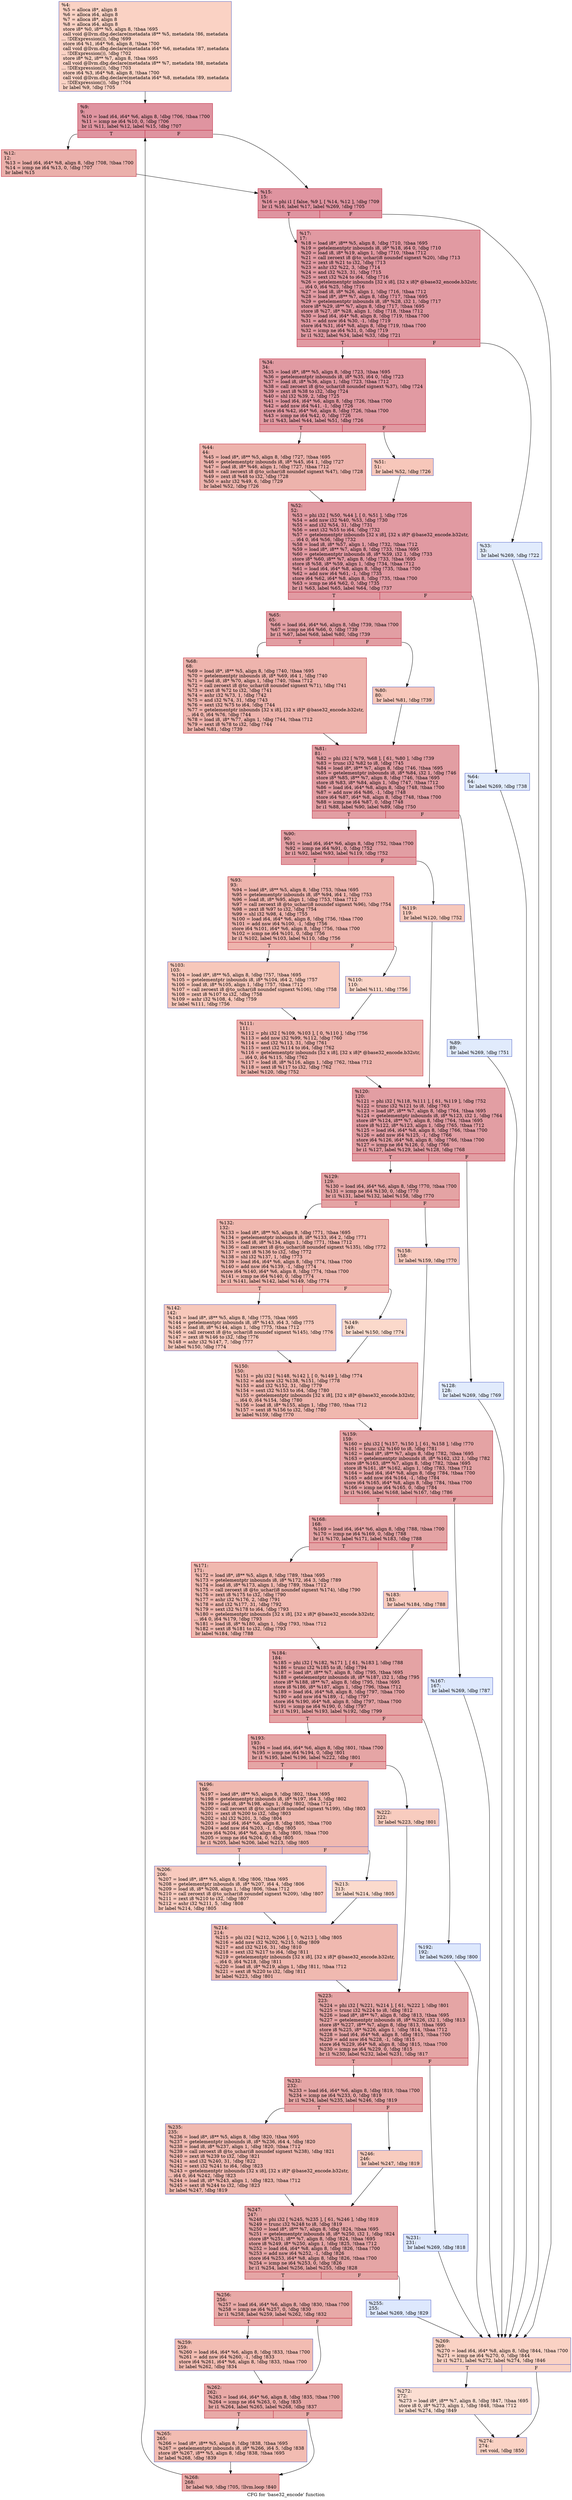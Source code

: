 digraph "CFG for 'base32_encode' function" {
	label="CFG for 'base32_encode' function";

	Node0x186b940 [shape=record,color="#3d50c3ff", style=filled, fillcolor="#f4987a70",label="{%4:\l  %5 = alloca i8*, align 8\l  %6 = alloca i64, align 8\l  %7 = alloca i8*, align 8\l  %8 = alloca i64, align 8\l  store i8* %0, i8** %5, align 8, !tbaa !695\l  call void @llvm.dbg.declare(metadata i8** %5, metadata !86, metadata\l... !DIExpression()), !dbg !699\l  store i64 %1, i64* %6, align 8, !tbaa !700\l  call void @llvm.dbg.declare(metadata i64* %6, metadata !87, metadata\l... !DIExpression()), !dbg !702\l  store i8* %2, i8** %7, align 8, !tbaa !695\l  call void @llvm.dbg.declare(metadata i8** %7, metadata !88, metadata\l... !DIExpression()), !dbg !703\l  store i64 %3, i64* %8, align 8, !tbaa !700\l  call void @llvm.dbg.declare(metadata i64* %8, metadata !89, metadata\l... !DIExpression()), !dbg !704\l  br label %9, !dbg !705\l}"];
	Node0x186b940 -> Node0x186b990;
	Node0x186b990 [shape=record,color="#b70d28ff", style=filled, fillcolor="#b70d2870",label="{%9:\l9:                                                \l  %10 = load i64, i64* %6, align 8, !dbg !706, !tbaa !700\l  %11 = icmp ne i64 %10, 0, !dbg !706\l  br i1 %11, label %12, label %15, !dbg !707\l|{<s0>T|<s1>F}}"];
	Node0x186b990:s0 -> Node0x186b9e0;
	Node0x186b990:s1 -> Node0x186ba30;
	Node0x186b9e0 [shape=record,color="#b70d28ff", style=filled, fillcolor="#d24b4070",label="{%12:\l12:                                               \l  %13 = load i64, i64* %8, align 8, !dbg !708, !tbaa !700\l  %14 = icmp ne i64 %13, 0, !dbg !707\l  br label %15\l}"];
	Node0x186b9e0 -> Node0x186ba30;
	Node0x186ba30 [shape=record,color="#b70d28ff", style=filled, fillcolor="#b70d2870",label="{%15:\l15:                                               \l  %16 = phi i1 [ false, %9 ], [ %14, %12 ], !dbg !709\l  br i1 %16, label %17, label %269, !dbg !705\l|{<s0>T|<s1>F}}"];
	Node0x186ba30:s0 -> Node0x186ba80;
	Node0x186ba30:s1 -> Node0x186ca70;
	Node0x186ba80 [shape=record,color="#b70d28ff", style=filled, fillcolor="#bb1b2c70",label="{%17:\l17:                                               \l  %18 = load i8*, i8** %5, align 8, !dbg !710, !tbaa !695\l  %19 = getelementptr inbounds i8, i8* %18, i64 0, !dbg !710\l  %20 = load i8, i8* %19, align 1, !dbg !710, !tbaa !712\l  %21 = call zeroext i8 @to_uchar(i8 noundef signext %20), !dbg !713\l  %22 = zext i8 %21 to i32, !dbg !713\l  %23 = ashr i32 %22, 3, !dbg !714\l  %24 = and i32 %23, 31, !dbg !715\l  %25 = sext i32 %24 to i64, !dbg !716\l  %26 = getelementptr inbounds [32 x i8], [32 x i8]* @base32_encode.b32str,\l... i64 0, i64 %25, !dbg !716\l  %27 = load i8, i8* %26, align 1, !dbg !716, !tbaa !712\l  %28 = load i8*, i8** %7, align 8, !dbg !717, !tbaa !695\l  %29 = getelementptr inbounds i8, i8* %28, i32 1, !dbg !717\l  store i8* %29, i8** %7, align 8, !dbg !717, !tbaa !695\l  store i8 %27, i8* %28, align 1, !dbg !718, !tbaa !712\l  %30 = load i64, i64* %8, align 8, !dbg !719, !tbaa !700\l  %31 = add nsw i64 %30, -1, !dbg !719\l  store i64 %31, i64* %8, align 8, !dbg !719, !tbaa !700\l  %32 = icmp ne i64 %31, 0, !dbg !719\l  br i1 %32, label %34, label %33, !dbg !721\l|{<s0>T|<s1>F}}"];
	Node0x186ba80:s0 -> Node0x186bb20;
	Node0x186ba80:s1 -> Node0x186bad0;
	Node0x186bad0 [shape=record,color="#3d50c3ff", style=filled, fillcolor="#bbd1f870",label="{%33:\l33:                                               \l  br label %269, !dbg !722\l}"];
	Node0x186bad0 -> Node0x186ca70;
	Node0x186bb20 [shape=record,color="#b70d28ff", style=filled, fillcolor="#bb1b2c70",label="{%34:\l34:                                               \l  %35 = load i8*, i8** %5, align 8, !dbg !723, !tbaa !695\l  %36 = getelementptr inbounds i8, i8* %35, i64 0, !dbg !723\l  %37 = load i8, i8* %36, align 1, !dbg !723, !tbaa !712\l  %38 = call zeroext i8 @to_uchar(i8 noundef signext %37), !dbg !724\l  %39 = zext i8 %38 to i32, !dbg !724\l  %40 = shl i32 %39, 2, !dbg !725\l  %41 = load i64, i64* %6, align 8, !dbg !726, !tbaa !700\l  %42 = add nsw i64 %41, -1, !dbg !726\l  store i64 %42, i64* %6, align 8, !dbg !726, !tbaa !700\l  %43 = icmp ne i64 %42, 0, !dbg !726\l  br i1 %43, label %44, label %51, !dbg !726\l|{<s0>T|<s1>F}}"];
	Node0x186bb20:s0 -> Node0x186bb70;
	Node0x186bb20:s1 -> Node0x186bbc0;
	Node0x186bb70 [shape=record,color="#b70d28ff", style=filled, fillcolor="#d6524470",label="{%44:\l44:                                               \l  %45 = load i8*, i8** %5, align 8, !dbg !727, !tbaa !695\l  %46 = getelementptr inbounds i8, i8* %45, i64 1, !dbg !727\l  %47 = load i8, i8* %46, align 1, !dbg !727, !tbaa !712\l  %48 = call zeroext i8 @to_uchar(i8 noundef signext %47), !dbg !728\l  %49 = zext i8 %48 to i32, !dbg !728\l  %50 = ashr i32 %49, 6, !dbg !729\l  br label %52, !dbg !726\l}"];
	Node0x186bb70 -> Node0x186bc10;
	Node0x186bbc0 [shape=record,color="#3d50c3ff", style=filled, fillcolor="#ec7f6370",label="{%51:\l51:                                               \l  br label %52, !dbg !726\l}"];
	Node0x186bbc0 -> Node0x186bc10;
	Node0x186bc10 [shape=record,color="#b70d28ff", style=filled, fillcolor="#bb1b2c70",label="{%52:\l52:                                               \l  %53 = phi i32 [ %50, %44 ], [ 0, %51 ], !dbg !726\l  %54 = add nsw i32 %40, %53, !dbg !730\l  %55 = and i32 %54, 31, !dbg !731\l  %56 = sext i32 %55 to i64, !dbg !732\l  %57 = getelementptr inbounds [32 x i8], [32 x i8]* @base32_encode.b32str,\l... i64 0, i64 %56, !dbg !732\l  %58 = load i8, i8* %57, align 1, !dbg !732, !tbaa !712\l  %59 = load i8*, i8** %7, align 8, !dbg !733, !tbaa !695\l  %60 = getelementptr inbounds i8, i8* %59, i32 1, !dbg !733\l  store i8* %60, i8** %7, align 8, !dbg !733, !tbaa !695\l  store i8 %58, i8* %59, align 1, !dbg !734, !tbaa !712\l  %61 = load i64, i64* %8, align 8, !dbg !735, !tbaa !700\l  %62 = add nsw i64 %61, -1, !dbg !735\l  store i64 %62, i64* %8, align 8, !dbg !735, !tbaa !700\l  %63 = icmp ne i64 %62, 0, !dbg !735\l  br i1 %63, label %65, label %64, !dbg !737\l|{<s0>T|<s1>F}}"];
	Node0x186bc10:s0 -> Node0x186bcb0;
	Node0x186bc10:s1 -> Node0x186bc60;
	Node0x186bc60 [shape=record,color="#3d50c3ff", style=filled, fillcolor="#bbd1f870",label="{%64:\l64:                                               \l  br label %269, !dbg !738\l}"];
	Node0x186bc60 -> Node0x186ca70;
	Node0x186bcb0 [shape=record,color="#b70d28ff", style=filled, fillcolor="#be242e70",label="{%65:\l65:                                               \l  %66 = load i64, i64* %6, align 8, !dbg !739, !tbaa !700\l  %67 = icmp ne i64 %66, 0, !dbg !739\l  br i1 %67, label %68, label %80, !dbg !739\l|{<s0>T|<s1>F}}"];
	Node0x186bcb0:s0 -> Node0x186bd00;
	Node0x186bcb0:s1 -> Node0x186bd50;
	Node0x186bd00 [shape=record,color="#b70d28ff", style=filled, fillcolor="#d8564670",label="{%68:\l68:                                               \l  %69 = load i8*, i8** %5, align 8, !dbg !740, !tbaa !695\l  %70 = getelementptr inbounds i8, i8* %69, i64 1, !dbg !740\l  %71 = load i8, i8* %70, align 1, !dbg !740, !tbaa !712\l  %72 = call zeroext i8 @to_uchar(i8 noundef signext %71), !dbg !741\l  %73 = zext i8 %72 to i32, !dbg !741\l  %74 = ashr i32 %73, 1, !dbg !742\l  %75 = and i32 %74, 31, !dbg !743\l  %76 = sext i32 %75 to i64, !dbg !744\l  %77 = getelementptr inbounds [32 x i8], [32 x i8]* @base32_encode.b32str,\l... i64 0, i64 %76, !dbg !744\l  %78 = load i8, i8* %77, align 1, !dbg !744, !tbaa !712\l  %79 = sext i8 %78 to i32, !dbg !744\l  br label %81, !dbg !739\l}"];
	Node0x186bd00 -> Node0x186bda0;
	Node0x186bd50 [shape=record,color="#3d50c3ff", style=filled, fillcolor="#ec7f6370",label="{%80:\l80:                                               \l  br label %81, !dbg !739\l}"];
	Node0x186bd50 -> Node0x186bda0;
	Node0x186bda0 [shape=record,color="#b70d28ff", style=filled, fillcolor="#be242e70",label="{%81:\l81:                                               \l  %82 = phi i32 [ %79, %68 ], [ 61, %80 ], !dbg !739\l  %83 = trunc i32 %82 to i8, !dbg !745\l  %84 = load i8*, i8** %7, align 8, !dbg !746, !tbaa !695\l  %85 = getelementptr inbounds i8, i8* %84, i32 1, !dbg !746\l  store i8* %85, i8** %7, align 8, !dbg !746, !tbaa !695\l  store i8 %83, i8* %84, align 1, !dbg !747, !tbaa !712\l  %86 = load i64, i64* %8, align 8, !dbg !748, !tbaa !700\l  %87 = add nsw i64 %86, -1, !dbg !748\l  store i64 %87, i64* %8, align 8, !dbg !748, !tbaa !700\l  %88 = icmp ne i64 %87, 0, !dbg !748\l  br i1 %88, label %90, label %89, !dbg !750\l|{<s0>T|<s1>F}}"];
	Node0x186bda0:s0 -> Node0x186be40;
	Node0x186bda0:s1 -> Node0x186bdf0;
	Node0x186bdf0 [shape=record,color="#3d50c3ff", style=filled, fillcolor="#bbd1f870",label="{%89:\l89:                                               \l  br label %269, !dbg !751\l}"];
	Node0x186bdf0 -> Node0x186ca70;
	Node0x186be40 [shape=record,color="#b70d28ff", style=filled, fillcolor="#be242e70",label="{%90:\l90:                                               \l  %91 = load i64, i64* %6, align 8, !dbg !752, !tbaa !700\l  %92 = icmp ne i64 %91, 0, !dbg !752\l  br i1 %92, label %93, label %119, !dbg !752\l|{<s0>T|<s1>F}}"];
	Node0x186be40:s0 -> Node0x186be90;
	Node0x186be40:s1 -> Node0x186bfd0;
	Node0x186be90 [shape=record,color="#b70d28ff", style=filled, fillcolor="#d8564670",label="{%93:\l93:                                               \l  %94 = load i8*, i8** %5, align 8, !dbg !753, !tbaa !695\l  %95 = getelementptr inbounds i8, i8* %94, i64 1, !dbg !753\l  %96 = load i8, i8* %95, align 1, !dbg !753, !tbaa !712\l  %97 = call zeroext i8 @to_uchar(i8 noundef signext %96), !dbg !754\l  %98 = zext i8 %97 to i32, !dbg !754\l  %99 = shl i32 %98, 4, !dbg !755\l  %100 = load i64, i64* %6, align 8, !dbg !756, !tbaa !700\l  %101 = add nsw i64 %100, -1, !dbg !756\l  store i64 %101, i64* %6, align 8, !dbg !756, !tbaa !700\l  %102 = icmp ne i64 %101, 0, !dbg !756\l  br i1 %102, label %103, label %110, !dbg !756\l|{<s0>T|<s1>F}}"];
	Node0x186be90:s0 -> Node0x186bee0;
	Node0x186be90:s1 -> Node0x186bf30;
	Node0x186bee0 [shape=record,color="#3d50c3ff", style=filled, fillcolor="#ec7f6370",label="{%103:\l103:                                              \l  %104 = load i8*, i8** %5, align 8, !dbg !757, !tbaa !695\l  %105 = getelementptr inbounds i8, i8* %104, i64 2, !dbg !757\l  %106 = load i8, i8* %105, align 1, !dbg !757, !tbaa !712\l  %107 = call zeroext i8 @to_uchar(i8 noundef signext %106), !dbg !758\l  %108 = zext i8 %107 to i32, !dbg !758\l  %109 = ashr i32 %108, 4, !dbg !759\l  br label %111, !dbg !756\l}"];
	Node0x186bee0 -> Node0x186bf80;
	Node0x186bf30 [shape=record,color="#3d50c3ff", style=filled, fillcolor="#f6a38570",label="{%110:\l110:                                              \l  br label %111, !dbg !756\l}"];
	Node0x186bf30 -> Node0x186bf80;
	Node0x186bf80 [shape=record,color="#b70d28ff", style=filled, fillcolor="#d8564670",label="{%111:\l111:                                              \l  %112 = phi i32 [ %109, %103 ], [ 0, %110 ], !dbg !756\l  %113 = add nsw i32 %99, %112, !dbg !760\l  %114 = and i32 %113, 31, !dbg !761\l  %115 = sext i32 %114 to i64, !dbg !762\l  %116 = getelementptr inbounds [32 x i8], [32 x i8]* @base32_encode.b32str,\l... i64 0, i64 %115, !dbg !762\l  %117 = load i8, i8* %116, align 1, !dbg !762, !tbaa !712\l  %118 = sext i8 %117 to i32, !dbg !762\l  br label %120, !dbg !752\l}"];
	Node0x186bf80 -> Node0x186c020;
	Node0x186bfd0 [shape=record,color="#3d50c3ff", style=filled, fillcolor="#ed836670",label="{%119:\l119:                                              \l  br label %120, !dbg !752\l}"];
	Node0x186bfd0 -> Node0x186c020;
	Node0x186c020 [shape=record,color="#b70d28ff", style=filled, fillcolor="#be242e70",label="{%120:\l120:                                              \l  %121 = phi i32 [ %118, %111 ], [ 61, %119 ], !dbg !752\l  %122 = trunc i32 %121 to i8, !dbg !763\l  %123 = load i8*, i8** %7, align 8, !dbg !764, !tbaa !695\l  %124 = getelementptr inbounds i8, i8* %123, i32 1, !dbg !764\l  store i8* %124, i8** %7, align 8, !dbg !764, !tbaa !695\l  store i8 %122, i8* %123, align 1, !dbg !765, !tbaa !712\l  %125 = load i64, i64* %8, align 8, !dbg !766, !tbaa !700\l  %126 = add nsw i64 %125, -1, !dbg !766\l  store i64 %126, i64* %8, align 8, !dbg !766, !tbaa !700\l  %127 = icmp ne i64 %126, 0, !dbg !766\l  br i1 %127, label %129, label %128, !dbg !768\l|{<s0>T|<s1>F}}"];
	Node0x186c020:s0 -> Node0x186c0c0;
	Node0x186c020:s1 -> Node0x186c070;
	Node0x186c070 [shape=record,color="#3d50c3ff", style=filled, fillcolor="#bbd1f870",label="{%128:\l128:                                              \l  br label %269, !dbg !769\l}"];
	Node0x186c070 -> Node0x186ca70;
	Node0x186c0c0 [shape=record,color="#b70d28ff", style=filled, fillcolor="#c32e3170",label="{%129:\l129:                                              \l  %130 = load i64, i64* %6, align 8, !dbg !770, !tbaa !700\l  %131 = icmp ne i64 %130, 0, !dbg !770\l  br i1 %131, label %132, label %158, !dbg !770\l|{<s0>T|<s1>F}}"];
	Node0x186c0c0:s0 -> Node0x186c110;
	Node0x186c0c0:s1 -> Node0x186c250;
	Node0x186c110 [shape=record,color="#b70d28ff", style=filled, fillcolor="#dc5d4a70",label="{%132:\l132:                                              \l  %133 = load i8*, i8** %5, align 8, !dbg !771, !tbaa !695\l  %134 = getelementptr inbounds i8, i8* %133, i64 2, !dbg !771\l  %135 = load i8, i8* %134, align 1, !dbg !771, !tbaa !712\l  %136 = call zeroext i8 @to_uchar(i8 noundef signext %135), !dbg !772\l  %137 = zext i8 %136 to i32, !dbg !772\l  %138 = shl i32 %137, 1, !dbg !773\l  %139 = load i64, i64* %6, align 8, !dbg !774, !tbaa !700\l  %140 = add nsw i64 %139, -1, !dbg !774\l  store i64 %140, i64* %6, align 8, !dbg !774, !tbaa !700\l  %141 = icmp ne i64 %140, 0, !dbg !774\l  br i1 %141, label %142, label %149, !dbg !774\l|{<s0>T|<s1>F}}"];
	Node0x186c110:s0 -> Node0x186c160;
	Node0x186c110:s1 -> Node0x186c1b0;
	Node0x186c160 [shape=record,color="#3d50c3ff", style=filled, fillcolor="#ed836670",label="{%142:\l142:                                              \l  %143 = load i8*, i8** %5, align 8, !dbg !775, !tbaa !695\l  %144 = getelementptr inbounds i8, i8* %143, i64 3, !dbg !775\l  %145 = load i8, i8* %144, align 1, !dbg !775, !tbaa !712\l  %146 = call zeroext i8 @to_uchar(i8 noundef signext %145), !dbg !776\l  %147 = zext i8 %146 to i32, !dbg !776\l  %148 = ashr i32 %147, 7, !dbg !777\l  br label %150, !dbg !774\l}"];
	Node0x186c160 -> Node0x186c200;
	Node0x186c1b0 [shape=record,color="#3d50c3ff", style=filled, fillcolor="#f7a88970",label="{%149:\l149:                                              \l  br label %150, !dbg !774\l}"];
	Node0x186c1b0 -> Node0x186c200;
	Node0x186c200 [shape=record,color="#b70d28ff", style=filled, fillcolor="#dc5d4a70",label="{%150:\l150:                                              \l  %151 = phi i32 [ %148, %142 ], [ 0, %149 ], !dbg !774\l  %152 = add nsw i32 %138, %151, !dbg !778\l  %153 = and i32 %152, 31, !dbg !779\l  %154 = sext i32 %153 to i64, !dbg !780\l  %155 = getelementptr inbounds [32 x i8], [32 x i8]* @base32_encode.b32str,\l... i64 0, i64 %154, !dbg !780\l  %156 = load i8, i8* %155, align 1, !dbg !780, !tbaa !712\l  %157 = sext i8 %156 to i32, !dbg !780\l  br label %159, !dbg !770\l}"];
	Node0x186c200 -> Node0x186c2a0;
	Node0x186c250 [shape=record,color="#3d50c3ff", style=filled, fillcolor="#ef886b70",label="{%158:\l158:                                              \l  br label %159, !dbg !770\l}"];
	Node0x186c250 -> Node0x186c2a0;
	Node0x186c2a0 [shape=record,color="#b70d28ff", style=filled, fillcolor="#c32e3170",label="{%159:\l159:                                              \l  %160 = phi i32 [ %157, %150 ], [ 61, %158 ], !dbg !770\l  %161 = trunc i32 %160 to i8, !dbg !781\l  %162 = load i8*, i8** %7, align 8, !dbg !782, !tbaa !695\l  %163 = getelementptr inbounds i8, i8* %162, i32 1, !dbg !782\l  store i8* %163, i8** %7, align 8, !dbg !782, !tbaa !695\l  store i8 %161, i8* %162, align 1, !dbg !783, !tbaa !712\l  %164 = load i64, i64* %8, align 8, !dbg !784, !tbaa !700\l  %165 = add nsw i64 %164, -1, !dbg !784\l  store i64 %165, i64* %8, align 8, !dbg !784, !tbaa !700\l  %166 = icmp ne i64 %165, 0, !dbg !784\l  br i1 %166, label %168, label %167, !dbg !786\l|{<s0>T|<s1>F}}"];
	Node0x186c2a0:s0 -> Node0x186c340;
	Node0x186c2a0:s1 -> Node0x186c2f0;
	Node0x186c2f0 [shape=record,color="#3d50c3ff", style=filled, fillcolor="#b2ccfb70",label="{%167:\l167:                                              \l  br label %269, !dbg !787\l}"];
	Node0x186c2f0 -> Node0x186ca70;
	Node0x186c340 [shape=record,color="#b70d28ff", style=filled, fillcolor="#c32e3170",label="{%168:\l168:                                              \l  %169 = load i64, i64* %6, align 8, !dbg !788, !tbaa !700\l  %170 = icmp ne i64 %169, 0, !dbg !788\l  br i1 %170, label %171, label %183, !dbg !788\l|{<s0>T|<s1>F}}"];
	Node0x186c340:s0 -> Node0x186c390;
	Node0x186c340:s1 -> Node0x186c3e0;
	Node0x186c390 [shape=record,color="#b70d28ff", style=filled, fillcolor="#dc5d4a70",label="{%171:\l171:                                              \l  %172 = load i8*, i8** %5, align 8, !dbg !789, !tbaa !695\l  %173 = getelementptr inbounds i8, i8* %172, i64 3, !dbg !789\l  %174 = load i8, i8* %173, align 1, !dbg !789, !tbaa !712\l  %175 = call zeroext i8 @to_uchar(i8 noundef signext %174), !dbg !790\l  %176 = zext i8 %175 to i32, !dbg !790\l  %177 = ashr i32 %176, 2, !dbg !791\l  %178 = and i32 %177, 31, !dbg !792\l  %179 = sext i32 %178 to i64, !dbg !793\l  %180 = getelementptr inbounds [32 x i8], [32 x i8]* @base32_encode.b32str,\l... i64 0, i64 %179, !dbg !793\l  %181 = load i8, i8* %180, align 1, !dbg !793, !tbaa !712\l  %182 = sext i8 %181 to i32, !dbg !793\l  br label %184, !dbg !788\l}"];
	Node0x186c390 -> Node0x186c430;
	Node0x186c3e0 [shape=record,color="#3d50c3ff", style=filled, fillcolor="#ef886b70",label="{%183:\l183:                                              \l  br label %184, !dbg !788\l}"];
	Node0x186c3e0 -> Node0x186c430;
	Node0x186c430 [shape=record,color="#b70d28ff", style=filled, fillcolor="#c32e3170",label="{%184:\l184:                                              \l  %185 = phi i32 [ %182, %171 ], [ 61, %183 ], !dbg !788\l  %186 = trunc i32 %185 to i8, !dbg !794\l  %187 = load i8*, i8** %7, align 8, !dbg !795, !tbaa !695\l  %188 = getelementptr inbounds i8, i8* %187, i32 1, !dbg !795\l  store i8* %188, i8** %7, align 8, !dbg !795, !tbaa !695\l  store i8 %186, i8* %187, align 1, !dbg !796, !tbaa !712\l  %189 = load i64, i64* %8, align 8, !dbg !797, !tbaa !700\l  %190 = add nsw i64 %189, -1, !dbg !797\l  store i64 %190, i64* %8, align 8, !dbg !797, !tbaa !700\l  %191 = icmp ne i64 %190, 0, !dbg !797\l  br i1 %191, label %193, label %192, !dbg !799\l|{<s0>T|<s1>F}}"];
	Node0x186c430:s0 -> Node0x186c4d0;
	Node0x186c430:s1 -> Node0x186c480;
	Node0x186c480 [shape=record,color="#3d50c3ff", style=filled, fillcolor="#b2ccfb70",label="{%192:\l192:                                              \l  br label %269, !dbg !800\l}"];
	Node0x186c480 -> Node0x186ca70;
	Node0x186c4d0 [shape=record,color="#b70d28ff", style=filled, fillcolor="#c5333470",label="{%193:\l193:                                              \l  %194 = load i64, i64* %6, align 8, !dbg !801, !tbaa !700\l  %195 = icmp ne i64 %194, 0, !dbg !801\l  br i1 %195, label %196, label %222, !dbg !801\l|{<s0>T|<s1>F}}"];
	Node0x186c4d0:s0 -> Node0x186c520;
	Node0x186c4d0:s1 -> Node0x186c660;
	Node0x186c520 [shape=record,color="#3d50c3ff", style=filled, fillcolor="#de614d70",label="{%196:\l196:                                              \l  %197 = load i8*, i8** %5, align 8, !dbg !802, !tbaa !695\l  %198 = getelementptr inbounds i8, i8* %197, i64 3, !dbg !802\l  %199 = load i8, i8* %198, align 1, !dbg !802, !tbaa !712\l  %200 = call zeroext i8 @to_uchar(i8 noundef signext %199), !dbg !803\l  %201 = zext i8 %200 to i32, !dbg !803\l  %202 = shl i32 %201, 3, !dbg !804\l  %203 = load i64, i64* %6, align 8, !dbg !805, !tbaa !700\l  %204 = add nsw i64 %203, -1, !dbg !805\l  store i64 %204, i64* %6, align 8, !dbg !805, !tbaa !700\l  %205 = icmp ne i64 %204, 0, !dbg !805\l  br i1 %205, label %206, label %213, !dbg !805\l|{<s0>T|<s1>F}}"];
	Node0x186c520:s0 -> Node0x186c570;
	Node0x186c520:s1 -> Node0x186c5c0;
	Node0x186c570 [shape=record,color="#3d50c3ff", style=filled, fillcolor="#ef886b70",label="{%206:\l206:                                              \l  %207 = load i8*, i8** %5, align 8, !dbg !806, !tbaa !695\l  %208 = getelementptr inbounds i8, i8* %207, i64 4, !dbg !806\l  %209 = load i8, i8* %208, align 1, !dbg !806, !tbaa !712\l  %210 = call zeroext i8 @to_uchar(i8 noundef signext %209), !dbg !807\l  %211 = zext i8 %210 to i32, !dbg !807\l  %212 = ashr i32 %211, 5, !dbg !808\l  br label %214, !dbg !805\l}"];
	Node0x186c570 -> Node0x186c610;
	Node0x186c5c0 [shape=record,color="#3d50c3ff", style=filled, fillcolor="#f7ac8e70",label="{%213:\l213:                                              \l  br label %214, !dbg !805\l}"];
	Node0x186c5c0 -> Node0x186c610;
	Node0x186c610 [shape=record,color="#3d50c3ff", style=filled, fillcolor="#de614d70",label="{%214:\l214:                                              \l  %215 = phi i32 [ %212, %206 ], [ 0, %213 ], !dbg !805\l  %216 = add nsw i32 %202, %215, !dbg !809\l  %217 = and i32 %216, 31, !dbg !810\l  %218 = sext i32 %217 to i64, !dbg !811\l  %219 = getelementptr inbounds [32 x i8], [32 x i8]* @base32_encode.b32str,\l... i64 0, i64 %218, !dbg !811\l  %220 = load i8, i8* %219, align 1, !dbg !811, !tbaa !712\l  %221 = sext i8 %220 to i32, !dbg !811\l  br label %223, !dbg !801\l}"];
	Node0x186c610 -> Node0x186c6b0;
	Node0x186c660 [shape=record,color="#3d50c3ff", style=filled, fillcolor="#f08b6e70",label="{%222:\l222:                                              \l  br label %223, !dbg !801\l}"];
	Node0x186c660 -> Node0x186c6b0;
	Node0x186c6b0 [shape=record,color="#b70d28ff", style=filled, fillcolor="#c5333470",label="{%223:\l223:                                              \l  %224 = phi i32 [ %221, %214 ], [ 61, %222 ], !dbg !801\l  %225 = trunc i32 %224 to i8, !dbg !812\l  %226 = load i8*, i8** %7, align 8, !dbg !813, !tbaa !695\l  %227 = getelementptr inbounds i8, i8* %226, i32 1, !dbg !813\l  store i8* %227, i8** %7, align 8, !dbg !813, !tbaa !695\l  store i8 %225, i8* %226, align 1, !dbg !814, !tbaa !712\l  %228 = load i64, i64* %8, align 8, !dbg !815, !tbaa !700\l  %229 = add nsw i64 %228, -1, !dbg !815\l  store i64 %229, i64* %8, align 8, !dbg !815, !tbaa !700\l  %230 = icmp ne i64 %229, 0, !dbg !815\l  br i1 %230, label %232, label %231, !dbg !817\l|{<s0>T|<s1>F}}"];
	Node0x186c6b0:s0 -> Node0x186c750;
	Node0x186c6b0:s1 -> Node0x186c700;
	Node0x186c700 [shape=record,color="#3d50c3ff", style=filled, fillcolor="#b2ccfb70",label="{%231:\l231:                                              \l  br label %269, !dbg !818\l}"];
	Node0x186c700 -> Node0x186ca70;
	Node0x186c750 [shape=record,color="#b70d28ff", style=filled, fillcolor="#c5333470",label="{%232:\l232:                                              \l  %233 = load i64, i64* %6, align 8, !dbg !819, !tbaa !700\l  %234 = icmp ne i64 %233, 0, !dbg !819\l  br i1 %234, label %235, label %246, !dbg !819\l|{<s0>T|<s1>F}}"];
	Node0x186c750:s0 -> Node0x186c7a0;
	Node0x186c750:s1 -> Node0x186c7f0;
	Node0x186c7a0 [shape=record,color="#3d50c3ff", style=filled, fillcolor="#de614d70",label="{%235:\l235:                                              \l  %236 = load i8*, i8** %5, align 8, !dbg !820, !tbaa !695\l  %237 = getelementptr inbounds i8, i8* %236, i64 4, !dbg !820\l  %238 = load i8, i8* %237, align 1, !dbg !820, !tbaa !712\l  %239 = call zeroext i8 @to_uchar(i8 noundef signext %238), !dbg !821\l  %240 = zext i8 %239 to i32, !dbg !821\l  %241 = and i32 %240, 31, !dbg !822\l  %242 = sext i32 %241 to i64, !dbg !823\l  %243 = getelementptr inbounds [32 x i8], [32 x i8]* @base32_encode.b32str,\l... i64 0, i64 %242, !dbg !823\l  %244 = load i8, i8* %243, align 1, !dbg !823, !tbaa !712\l  %245 = sext i8 %244 to i32, !dbg !823\l  br label %247, !dbg !819\l}"];
	Node0x186c7a0 -> Node0x186c840;
	Node0x186c7f0 [shape=record,color="#3d50c3ff", style=filled, fillcolor="#f08b6e70",label="{%246:\l246:                                              \l  br label %247, !dbg !819\l}"];
	Node0x186c7f0 -> Node0x186c840;
	Node0x186c840 [shape=record,color="#b70d28ff", style=filled, fillcolor="#c5333470",label="{%247:\l247:                                              \l  %248 = phi i32 [ %245, %235 ], [ 61, %246 ], !dbg !819\l  %249 = trunc i32 %248 to i8, !dbg !819\l  %250 = load i8*, i8** %7, align 8, !dbg !824, !tbaa !695\l  %251 = getelementptr inbounds i8, i8* %250, i32 1, !dbg !824\l  store i8* %251, i8** %7, align 8, !dbg !824, !tbaa !695\l  store i8 %249, i8* %250, align 1, !dbg !825, !tbaa !712\l  %252 = load i64, i64* %8, align 8, !dbg !826, !tbaa !700\l  %253 = add nsw i64 %252, -1, !dbg !826\l  store i64 %253, i64* %8, align 8, !dbg !826, !tbaa !700\l  %254 = icmp ne i64 %253, 0, !dbg !826\l  br i1 %254, label %256, label %255, !dbg !828\l|{<s0>T|<s1>F}}"];
	Node0x186c840:s0 -> Node0x186c8e0;
	Node0x186c840:s1 -> Node0x186c890;
	Node0x186c890 [shape=record,color="#3d50c3ff", style=filled, fillcolor="#b2ccfb70",label="{%255:\l255:                                              \l  br label %269, !dbg !829\l}"];
	Node0x186c890 -> Node0x186ca70;
	Node0x186c8e0 [shape=record,color="#b70d28ff", style=filled, fillcolor="#ca3b3770",label="{%256:\l256:                                              \l  %257 = load i64, i64* %6, align 8, !dbg !830, !tbaa !700\l  %258 = icmp ne i64 %257, 0, !dbg !830\l  br i1 %258, label %259, label %262, !dbg !832\l|{<s0>T|<s1>F}}"];
	Node0x186c8e0:s0 -> Node0x186c930;
	Node0x186c8e0:s1 -> Node0x186c980;
	Node0x186c930 [shape=record,color="#3d50c3ff", style=filled, fillcolor="#e1675170",label="{%259:\l259:                                              \l  %260 = load i64, i64* %6, align 8, !dbg !833, !tbaa !700\l  %261 = add nsw i64 %260, -1, !dbg !833\l  store i64 %261, i64* %6, align 8, !dbg !833, !tbaa !700\l  br label %262, !dbg !834\l}"];
	Node0x186c930 -> Node0x186c980;
	Node0x186c980 [shape=record,color="#b70d28ff", style=filled, fillcolor="#ca3b3770",label="{%262:\l262:                                              \l  %263 = load i64, i64* %6, align 8, !dbg !835, !tbaa !700\l  %264 = icmp ne i64 %263, 0, !dbg !835\l  br i1 %264, label %265, label %268, !dbg !837\l|{<s0>T|<s1>F}}"];
	Node0x186c980:s0 -> Node0x186c9d0;
	Node0x186c980:s1 -> Node0x186ca20;
	Node0x186c9d0 [shape=record,color="#3d50c3ff", style=filled, fillcolor="#e1675170",label="{%265:\l265:                                              \l  %266 = load i8*, i8** %5, align 8, !dbg !838, !tbaa !695\l  %267 = getelementptr inbounds i8, i8* %266, i64 5, !dbg !838\l  store i8* %267, i8** %5, align 8, !dbg !838, !tbaa !695\l  br label %268, !dbg !839\l}"];
	Node0x186c9d0 -> Node0x186ca20;
	Node0x186ca20 [shape=record,color="#b70d28ff", style=filled, fillcolor="#ca3b3770",label="{%268:\l268:                                              \l  br label %9, !dbg !705, !llvm.loop !840\l}"];
	Node0x186ca20 -> Node0x186b990;
	Node0x186ca70 [shape=record,color="#3d50c3ff", style=filled, fillcolor="#f4987a70",label="{%269:\l269:                                              \l  %270 = load i64, i64* %8, align 8, !dbg !844, !tbaa !700\l  %271 = icmp ne i64 %270, 0, !dbg !844\l  br i1 %271, label %272, label %274, !dbg !846\l|{<s0>T|<s1>F}}"];
	Node0x186ca70:s0 -> Node0x186cac0;
	Node0x186ca70:s1 -> Node0x186cb10;
	Node0x186cac0 [shape=record,color="#3d50c3ff", style=filled, fillcolor="#f7b59970",label="{%272:\l272:                                              \l  %273 = load i8*, i8** %7, align 8, !dbg !847, !tbaa !695\l  store i8 0, i8* %273, align 1, !dbg !848, !tbaa !712\l  br label %274, !dbg !849\l}"];
	Node0x186cac0 -> Node0x186cb10;
	Node0x186cb10 [shape=record,color="#3d50c3ff", style=filled, fillcolor="#f4987a70",label="{%274:\l274:                                              \l  ret void, !dbg !850\l}"];
}
